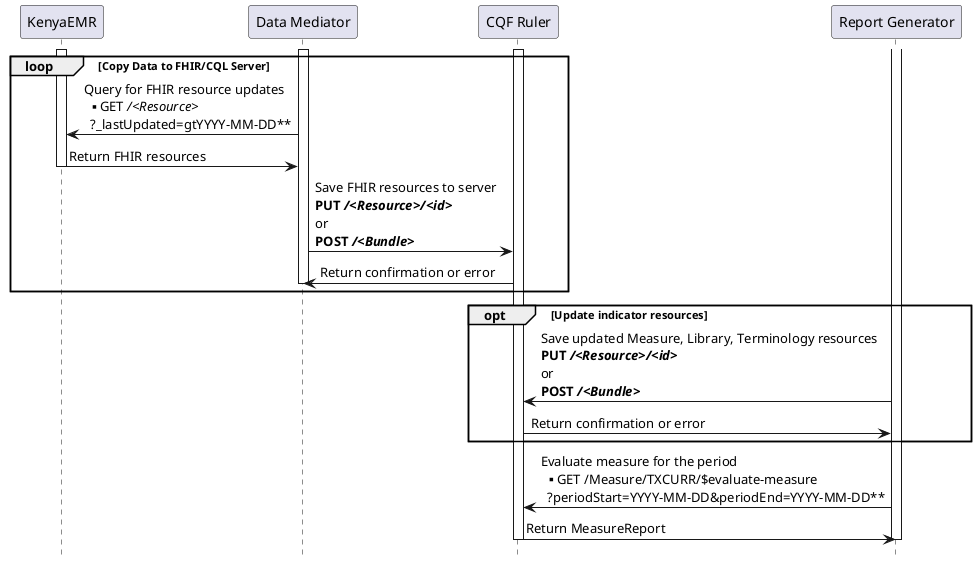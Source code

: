 @startuml
skinparam svgDimensionStyle false
hide footbox
participant "KenyaEMR" as EMR
participant "Data Mediator" as Data
participant "CQF Ruler" as CQL
participant "Report Generator" as Report 

activate CQL
loop Copy Data to FHIR/CQL Server
  activate Data
  activate EMR
  Data -> EMR: Query for FHIR resource updates\n**GET ///<Resource>//\n  ?_lastUpdated=gtYYYY-MM-DD**
  EMR -> Data: Return FHIR resources
  deactivate EMR
  Data -> CQL: Save FHIR resources to server\n**PUT ///<Resource>/////<id>//**\nor\n**POST ///<Bundle>//**
  CQL -> Data: Return confirmation or error
  deactivate Data
end

activate Report
opt Update indicator resources
  Report -> CQL: Save updated Measure, Library, Terminology resources\n**PUT ///<Resource>/////<id>//**\nor\n**POST ///<Bundle>//**
  CQL -> Report: Return confirmation or error
end

Report -> CQL: Evaluate measure for the period\n**GET /Measure/TXCURR/$evaluate-measure\n  ?periodStart=YYYY-MM-DD&periodEnd=YYYY-MM-DD**
CQL -> Report: Return MeasureReport
deactivate Report
deactivate CQL

@enduml
